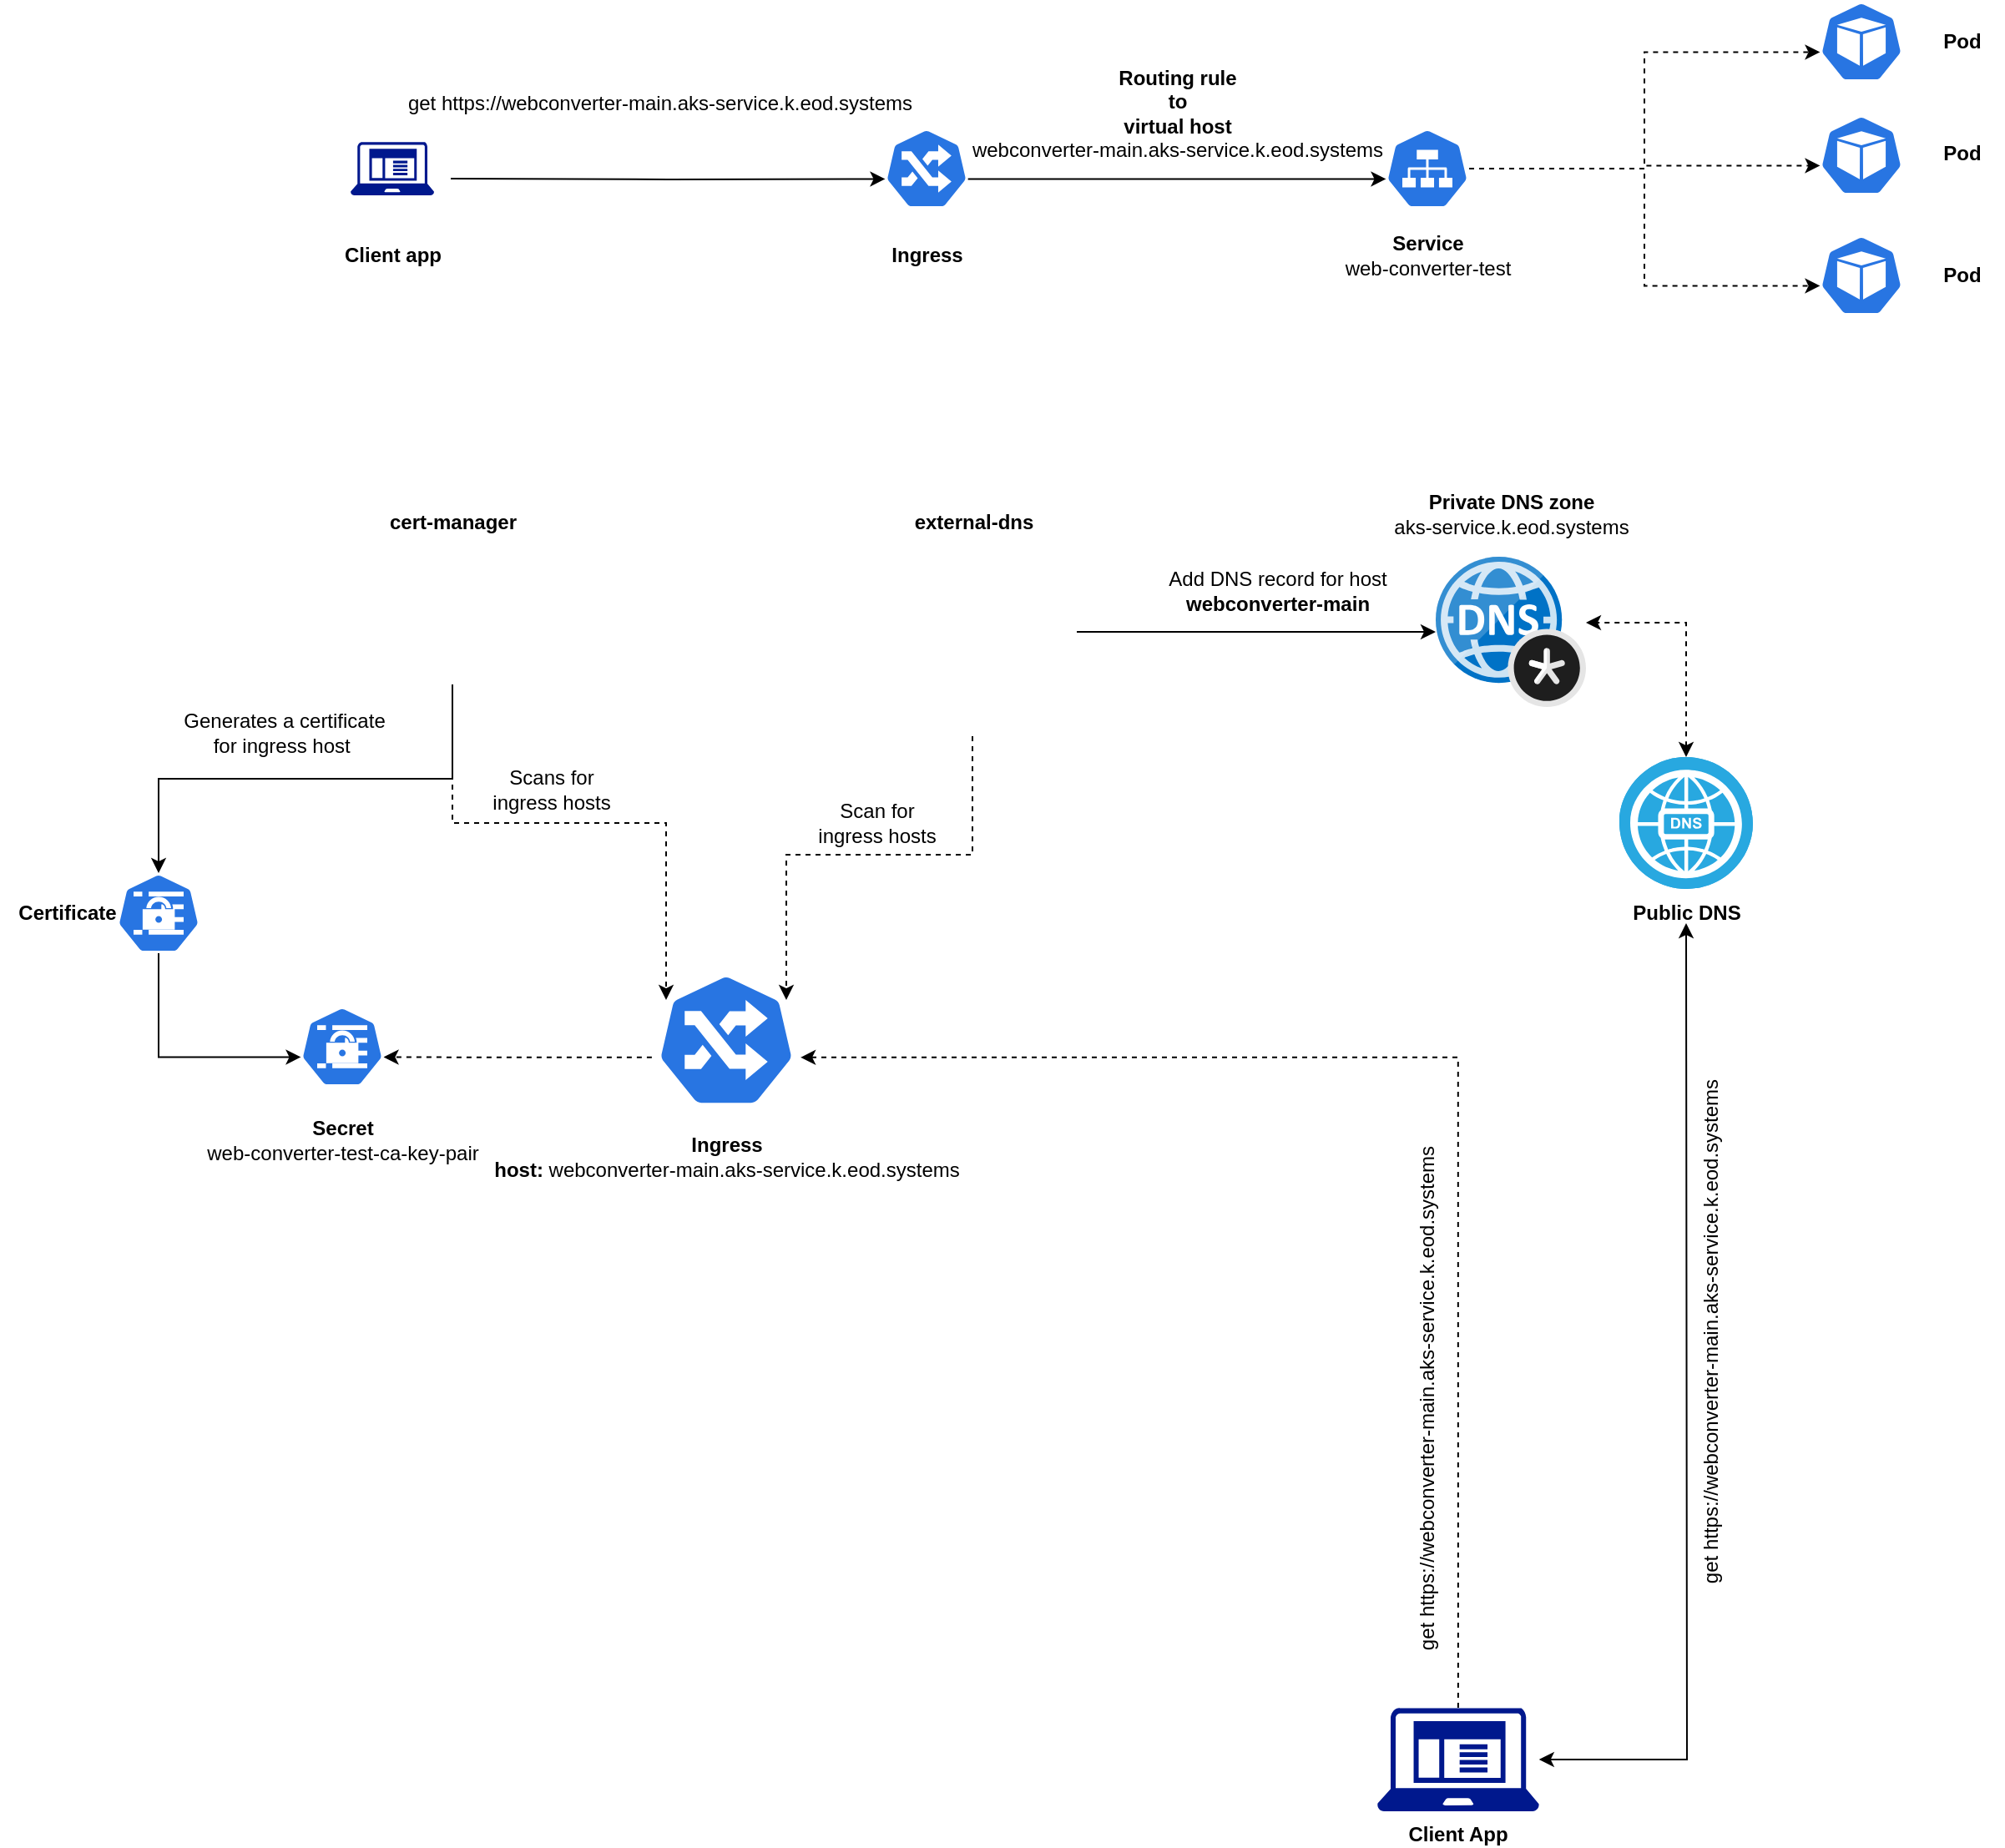 <mxfile version="20.4.0" type="github">
  <diagram name="Page-1" id="c37626ed-c26b-45fb-9056-f9ebc6bb27b6">
    <mxGraphModel dx="2700" dy="944" grid="1" gridSize="10" guides="1" tooltips="1" connect="1" arrows="1" fold="1" page="1" pageScale="1" pageWidth="1100" pageHeight="850" background="none" math="0" shadow="0">
      <root>
        <mxCell id="0" />
        <mxCell id="1" parent="0" />
        <mxCell id="eb7Oq8lSXdmzX0vG2ROj-12" style="edgeStyle=orthogonalEdgeStyle;rounded=0;orthogonalLoop=1;jettySize=auto;html=1;exitX=0.995;exitY=0.63;exitDx=0;exitDy=0;exitPerimeter=0;entryX=0.005;entryY=0.63;entryDx=0;entryDy=0;entryPerimeter=0;" edge="1" parent="1" source="eb7Oq8lSXdmzX0vG2ROj-2" target="eb7Oq8lSXdmzX0vG2ROj-3">
          <mxGeometry relative="1" as="geometry" />
        </mxCell>
        <mxCell id="eb7Oq8lSXdmzX0vG2ROj-2" value="" style="sketch=0;html=1;dashed=0;whitespace=wrap;fillColor=#2875E2;strokeColor=#ffffff;points=[[0.005,0.63,0],[0.1,0.2,0],[0.9,0.2,0],[0.5,0,0],[0.995,0.63,0],[0.72,0.99,0],[0.5,1,0],[0.28,0.99,0]];shape=mxgraph.kubernetes.icon;prIcon=ing" vertex="1" parent="1">
          <mxGeometry x="380" y="124" width="50" height="48" as="geometry" />
        </mxCell>
        <mxCell id="eb7Oq8lSXdmzX0vG2ROj-13" style="edgeStyle=orthogonalEdgeStyle;rounded=0;orthogonalLoop=1;jettySize=auto;html=1;entryX=0.005;entryY=0.63;entryDx=0;entryDy=0;entryPerimeter=0;dashed=1;" edge="1" parent="1" source="eb7Oq8lSXdmzX0vG2ROj-3" target="eb7Oq8lSXdmzX0vG2ROj-8">
          <mxGeometry relative="1" as="geometry" />
        </mxCell>
        <mxCell id="eb7Oq8lSXdmzX0vG2ROj-14" style="edgeStyle=orthogonalEdgeStyle;rounded=0;orthogonalLoop=1;jettySize=auto;html=1;dashed=1;entryX=0.005;entryY=0.63;entryDx=0;entryDy=0;entryPerimeter=0;" edge="1" parent="1" source="eb7Oq8lSXdmzX0vG2ROj-3" target="eb7Oq8lSXdmzX0vG2ROj-10">
          <mxGeometry relative="1" as="geometry">
            <mxPoint x="670" y="141" as="targetPoint" />
          </mxGeometry>
        </mxCell>
        <mxCell id="eb7Oq8lSXdmzX0vG2ROj-15" style="edgeStyle=orthogonalEdgeStyle;rounded=0;orthogonalLoop=1;jettySize=auto;html=1;entryX=0.005;entryY=0.63;entryDx=0;entryDy=0;entryPerimeter=0;dashed=1;" edge="1" parent="1" source="eb7Oq8lSXdmzX0vG2ROj-3" target="eb7Oq8lSXdmzX0vG2ROj-11">
          <mxGeometry relative="1" as="geometry" />
        </mxCell>
        <mxCell id="eb7Oq8lSXdmzX0vG2ROj-3" value="" style="sketch=0;html=1;dashed=0;whitespace=wrap;fillColor=#2875E2;strokeColor=#ffffff;points=[[0.005,0.63,0],[0.1,0.2,0],[0.9,0.2,0],[0.5,0,0],[0.995,0.63,0],[0.72,0.99,0],[0.5,1,0],[0.28,0.99,0]];shape=mxgraph.kubernetes.icon;prIcon=svc" vertex="1" parent="1">
          <mxGeometry x="680" y="124" width="50" height="48" as="geometry" />
        </mxCell>
        <mxCell id="eb7Oq8lSXdmzX0vG2ROj-17" style="edgeStyle=orthogonalEdgeStyle;rounded=0;orthogonalLoop=1;jettySize=auto;html=1;entryX=0.005;entryY=0.63;entryDx=0;entryDy=0;entryPerimeter=0;" edge="1" parent="1" target="eb7Oq8lSXdmzX0vG2ROj-2">
          <mxGeometry relative="1" as="geometry">
            <mxPoint x="120" y="154" as="sourcePoint" />
          </mxGeometry>
        </mxCell>
        <mxCell id="eb7Oq8lSXdmzX0vG2ROj-6" value="" style="sketch=0;aspect=fixed;pointerEvents=1;shadow=0;dashed=0;html=1;strokeColor=none;labelPosition=center;verticalLabelPosition=bottom;verticalAlign=top;align=center;fillColor=#00188D;shape=mxgraph.mscae.enterprise.client_application" vertex="1" parent="1">
          <mxGeometry x="60" y="132" width="50" height="32" as="geometry" />
        </mxCell>
        <mxCell id="eb7Oq8lSXdmzX0vG2ROj-8" value="" style="sketch=0;html=1;dashed=0;whitespace=wrap;fillColor=#2875E2;strokeColor=#ffffff;points=[[0.005,0.63,0],[0.1,0.2,0],[0.9,0.2,0],[0.5,0,0],[0.995,0.63,0],[0.72,0.99,0],[0.5,1,0],[0.28,0.99,0]];shape=mxgraph.kubernetes.icon;prIcon=pod" vertex="1" parent="1">
          <mxGeometry x="940" y="48" width="50" height="48" as="geometry" />
        </mxCell>
        <mxCell id="eb7Oq8lSXdmzX0vG2ROj-10" value="" style="sketch=0;html=1;dashed=0;whitespace=wrap;fillColor=#2875E2;strokeColor=#ffffff;points=[[0.005,0.63,0],[0.1,0.2,0],[0.9,0.2,0],[0.5,0,0],[0.995,0.63,0],[0.72,0.99,0],[0.5,1,0],[0.28,0.99,0]];shape=mxgraph.kubernetes.icon;prIcon=pod" vertex="1" parent="1">
          <mxGeometry x="940" y="116" width="50" height="48" as="geometry" />
        </mxCell>
        <mxCell id="eb7Oq8lSXdmzX0vG2ROj-11" value="" style="sketch=0;html=1;dashed=0;whitespace=wrap;fillColor=#2875E2;strokeColor=#ffffff;points=[[0.005,0.63,0],[0.1,0.2,0],[0.9,0.2,0],[0.5,0,0],[0.995,0.63,0],[0.72,0.99,0],[0.5,1,0],[0.28,0.99,0]];shape=mxgraph.kubernetes.icon;prIcon=pod" vertex="1" parent="1">
          <mxGeometry x="940" y="188" width="50" height="48" as="geometry" />
        </mxCell>
        <mxCell id="eb7Oq8lSXdmzX0vG2ROj-18" value="&lt;span style=&quot;font-weight: normal;&quot;&gt;get https://webconverter-main.aks-service.k.eod.systems&lt;/span&gt;" style="text;html=1;align=center;verticalAlign=middle;resizable=0;points=[];autosize=1;strokeColor=none;fillColor=none;fontStyle=1" vertex="1" parent="1">
          <mxGeometry x="80" y="94" width="330" height="30" as="geometry" />
        </mxCell>
        <mxCell id="eb7Oq8lSXdmzX0vG2ROj-19" value="&lt;b&gt;Routing rule&lt;br&gt;to&lt;br&gt;virtual host&lt;br&gt;&lt;/b&gt;webconverter-main.aks-service.k.eod.systems&lt;b&gt;&lt;br&gt;&lt;/b&gt;" style="text;html=1;align=center;verticalAlign=middle;resizable=0;points=[];autosize=1;strokeColor=none;fillColor=none;" vertex="1" parent="1">
          <mxGeometry x="420" y="80" width="270" height="70" as="geometry" />
        </mxCell>
        <mxCell id="eb7Oq8lSXdmzX0vG2ROj-20" value="&lt;b&gt;Service&lt;/b&gt;&lt;br&gt;web-converter-test" style="text;html=1;align=center;verticalAlign=middle;resizable=0;points=[];autosize=1;strokeColor=none;fillColor=none;" vertex="1" parent="1">
          <mxGeometry x="645" y="180" width="120" height="40" as="geometry" />
        </mxCell>
        <mxCell id="eb7Oq8lSXdmzX0vG2ROj-21" value="&lt;b&gt;Ingress&lt;/b&gt;" style="text;html=1;align=center;verticalAlign=middle;resizable=0;points=[];autosize=1;strokeColor=none;fillColor=none;" vertex="1" parent="1">
          <mxGeometry x="370" y="185" width="70" height="30" as="geometry" />
        </mxCell>
        <mxCell id="eb7Oq8lSXdmzX0vG2ROj-22" value="&lt;b&gt;Pod&lt;/b&gt;" style="text;html=1;align=center;verticalAlign=middle;resizable=0;points=[];autosize=1;strokeColor=none;fillColor=none;" vertex="1" parent="1">
          <mxGeometry x="1000" y="57" width="50" height="30" as="geometry" />
        </mxCell>
        <mxCell id="eb7Oq8lSXdmzX0vG2ROj-23" value="&lt;b&gt;Pod&lt;/b&gt;" style="text;html=1;align=center;verticalAlign=middle;resizable=0;points=[];autosize=1;strokeColor=none;fillColor=none;" vertex="1" parent="1">
          <mxGeometry x="1000" y="124" width="50" height="30" as="geometry" />
        </mxCell>
        <mxCell id="eb7Oq8lSXdmzX0vG2ROj-24" value="&lt;b&gt;Pod&lt;/b&gt;" style="text;html=1;align=center;verticalAlign=middle;resizable=0;points=[];autosize=1;strokeColor=none;fillColor=none;" vertex="1" parent="1">
          <mxGeometry x="1000" y="197" width="50" height="30" as="geometry" />
        </mxCell>
        <mxCell id="eb7Oq8lSXdmzX0vG2ROj-25" value="&lt;b&gt;Client app&lt;/b&gt;" style="text;html=1;align=center;verticalAlign=middle;resizable=0;points=[];autosize=1;strokeColor=none;fillColor=none;" vertex="1" parent="1">
          <mxGeometry x="45" y="185" width="80" height="30" as="geometry" />
        </mxCell>
        <mxCell id="eb7Oq8lSXdmzX0vG2ROj-44" style="edgeStyle=orthogonalEdgeStyle;rounded=0;orthogonalLoop=1;jettySize=auto;html=1;exitX=0.005;exitY=0.63;exitDx=0;exitDy=0;exitPerimeter=0;entryX=0.995;entryY=0.63;entryDx=0;entryDy=0;entryPerimeter=0;dashed=1;" edge="1" parent="1" source="eb7Oq8lSXdmzX0vG2ROj-26" target="eb7Oq8lSXdmzX0vG2ROj-42">
          <mxGeometry relative="1" as="geometry" />
        </mxCell>
        <mxCell id="eb7Oq8lSXdmzX0vG2ROj-26" value="" style="sketch=0;html=1;dashed=0;whitespace=wrap;fillColor=#2875E2;strokeColor=#ffffff;points=[[0.005,0.63,0],[0.1,0.2,0],[0.9,0.2,0],[0.5,0,0],[0.995,0.63,0],[0.72,0.99,0],[0.5,1,0],[0.28,0.99,0]];shape=mxgraph.kubernetes.icon;prIcon=ing" vertex="1" parent="1">
          <mxGeometry x="240" y="630" width="90" height="80" as="geometry" />
        </mxCell>
        <mxCell id="eb7Oq8lSXdmzX0vG2ROj-32" style="edgeStyle=orthogonalEdgeStyle;rounded=0;orthogonalLoop=1;jettySize=auto;html=1;" edge="1" parent="1" source="eb7Oq8lSXdmzX0vG2ROj-27" target="eb7Oq8lSXdmzX0vG2ROj-62">
          <mxGeometry relative="1" as="geometry">
            <mxPoint x="700" y="426.471" as="targetPoint" />
          </mxGeometry>
        </mxCell>
        <mxCell id="eb7Oq8lSXdmzX0vG2ROj-36" style="edgeStyle=orthogonalEdgeStyle;rounded=0;orthogonalLoop=1;jettySize=auto;html=1;exitX=0.5;exitY=1;exitDx=0;exitDy=0;dashed=1;entryX=0.9;entryY=0.2;entryDx=0;entryDy=0;entryPerimeter=0;" edge="1" parent="1" source="eb7Oq8lSXdmzX0vG2ROj-27" target="eb7Oq8lSXdmzX0vG2ROj-26">
          <mxGeometry relative="1" as="geometry" />
        </mxCell>
        <mxCell id="eb7Oq8lSXdmzX0vG2ROj-27" value="" style="shape=image;verticalLabelPosition=bottom;labelBackgroundColor=default;verticalAlign=top;aspect=fixed;imageAspect=0;image=https://raw.githubusercontent.com/kubernetes-sigs/external-dns/master/docs/img/external-dns.png;" vertex="1" parent="1">
          <mxGeometry x="370" y="363" width="125" height="125" as="geometry" />
        </mxCell>
        <mxCell id="eb7Oq8lSXdmzX0vG2ROj-35" style="edgeStyle=orthogonalEdgeStyle;rounded=0;orthogonalLoop=1;jettySize=auto;html=1;exitX=0.5;exitY=1;exitDx=0;exitDy=0;entryX=0.1;entryY=0.2;entryDx=0;entryDy=0;entryPerimeter=0;dashed=1;" edge="1" parent="1" source="eb7Oq8lSXdmzX0vG2ROj-28" target="eb7Oq8lSXdmzX0vG2ROj-26">
          <mxGeometry relative="1" as="geometry">
            <Array as="points">
              <mxPoint x="121" y="540" />
              <mxPoint x="249" y="540" />
            </Array>
          </mxGeometry>
        </mxCell>
        <mxCell id="eb7Oq8lSXdmzX0vG2ROj-50" style="edgeStyle=orthogonalEdgeStyle;rounded=0;orthogonalLoop=1;jettySize=auto;html=1;exitX=0.5;exitY=1;exitDx=0;exitDy=0;entryX=0.5;entryY=0;entryDx=0;entryDy=0;entryPerimeter=0;" edge="1" parent="1" source="eb7Oq8lSXdmzX0vG2ROj-28" target="eb7Oq8lSXdmzX0vG2ROj-49">
          <mxGeometry relative="1" as="geometry" />
        </mxCell>
        <mxCell id="eb7Oq8lSXdmzX0vG2ROj-28" value="" style="shape=image;verticalLabelPosition=bottom;labelBackgroundColor=default;verticalAlign=top;aspect=fixed;imageAspect=0;image=https://cert-manager.io/images/cert-manager-logo-icon.svg;" vertex="1" parent="1">
          <mxGeometry x="80" y="375" width="82" height="82" as="geometry" />
        </mxCell>
        <mxCell id="eb7Oq8lSXdmzX0vG2ROj-37" value="&lt;b&gt;cert-manager&lt;/b&gt;" style="text;html=1;align=center;verticalAlign=middle;resizable=0;points=[];autosize=1;strokeColor=none;fillColor=none;" vertex="1" parent="1">
          <mxGeometry x="71" y="345" width="100" height="30" as="geometry" />
        </mxCell>
        <mxCell id="eb7Oq8lSXdmzX0vG2ROj-38" value="&lt;b&gt;external-dns&lt;/b&gt;" style="text;html=1;align=center;verticalAlign=middle;resizable=0;points=[];autosize=1;strokeColor=none;fillColor=none;" vertex="1" parent="1">
          <mxGeometry x="387.5" y="345" width="90" height="30" as="geometry" />
        </mxCell>
        <mxCell id="eb7Oq8lSXdmzX0vG2ROj-39" value="&lt;b&gt;Private DNS zone&lt;br&gt;&lt;/b&gt;aks-service.k.eod.systems&lt;b&gt;&lt;br&gt;&lt;/b&gt;" style="text;html=1;align=center;verticalAlign=middle;resizable=0;points=[];autosize=1;strokeColor=none;fillColor=none;" vertex="1" parent="1">
          <mxGeometry x="675" y="335" width="160" height="40" as="geometry" />
        </mxCell>
        <mxCell id="eb7Oq8lSXdmzX0vG2ROj-41" value="&lt;b&gt;Ingress&lt;br&gt;host:&amp;nbsp;&lt;/b&gt;webconverter-main.aks-service.k.eod.systems" style="text;html=1;align=center;verticalAlign=middle;resizable=0;points=[];autosize=1;strokeColor=none;fillColor=none;" vertex="1" parent="1">
          <mxGeometry x="135" y="720" width="300" height="40" as="geometry" />
        </mxCell>
        <mxCell id="eb7Oq8lSXdmzX0vG2ROj-42" value="" style="sketch=0;html=1;dashed=0;whitespace=wrap;fillColor=#2875E2;strokeColor=#ffffff;points=[[0.005,0.63,0],[0.1,0.2,0],[0.9,0.2,0],[0.5,0,0],[0.995,0.63,0],[0.72,0.99,0],[0.5,1,0],[0.28,0.99,0]];shape=mxgraph.kubernetes.icon;prIcon=secret" vertex="1" parent="1">
          <mxGeometry x="30" y="650" width="50" height="48" as="geometry" />
        </mxCell>
        <mxCell id="eb7Oq8lSXdmzX0vG2ROj-46" value="Scans for&lt;br&gt;ingress hosts" style="text;html=1;align=center;verticalAlign=middle;resizable=0;points=[];autosize=1;strokeColor=none;fillColor=none;" vertex="1" parent="1">
          <mxGeometry x="135" y="500" width="90" height="40" as="geometry" />
        </mxCell>
        <mxCell id="eb7Oq8lSXdmzX0vG2ROj-47" value="Generates a certificate &lt;br&gt;for ingress host&amp;nbsp;" style="text;html=1;align=center;verticalAlign=middle;resizable=0;points=[];autosize=1;strokeColor=none;fillColor=none;" vertex="1" parent="1">
          <mxGeometry x="-50" y="466" width="140" height="40" as="geometry" />
        </mxCell>
        <mxCell id="eb7Oq8lSXdmzX0vG2ROj-51" style="edgeStyle=orthogonalEdgeStyle;rounded=0;orthogonalLoop=1;jettySize=auto;html=1;exitX=0.5;exitY=1;exitDx=0;exitDy=0;exitPerimeter=0;entryX=0.005;entryY=0.63;entryDx=0;entryDy=0;entryPerimeter=0;" edge="1" parent="1" source="eb7Oq8lSXdmzX0vG2ROj-49" target="eb7Oq8lSXdmzX0vG2ROj-42">
          <mxGeometry relative="1" as="geometry" />
        </mxCell>
        <mxCell id="eb7Oq8lSXdmzX0vG2ROj-49" value="" style="sketch=0;html=1;dashed=0;whitespace=wrap;fillColor=#2875E2;strokeColor=#ffffff;points=[[0.005,0.63,0],[0.1,0.2,0],[0.9,0.2,0],[0.5,0,0],[0.995,0.63,0],[0.72,0.99,0],[0.5,1,0],[0.28,0.99,0]];shape=mxgraph.kubernetes.icon;prIcon=secret" vertex="1" parent="1">
          <mxGeometry x="-80" y="570" width="50" height="48" as="geometry" />
        </mxCell>
        <mxCell id="eb7Oq8lSXdmzX0vG2ROj-52" value="&lt;b&gt;Secret&lt;/b&gt;&lt;br&gt;web-converter-test-ca-key-pair" style="text;html=1;align=center;verticalAlign=middle;resizable=0;points=[];autosize=1;strokeColor=none;fillColor=none;" vertex="1" parent="1">
          <mxGeometry x="-40" y="710" width="190" height="40" as="geometry" />
        </mxCell>
        <mxCell id="eb7Oq8lSXdmzX0vG2ROj-53" value="&lt;b&gt;Certificate&lt;/b&gt;" style="text;html=1;align=center;verticalAlign=middle;resizable=0;points=[];autosize=1;strokeColor=none;fillColor=none;" vertex="1" parent="1">
          <mxGeometry x="-150" y="579" width="80" height="30" as="geometry" />
        </mxCell>
        <mxCell id="eb7Oq8lSXdmzX0vG2ROj-54" value="Scan for &lt;br&gt;ingress hosts" style="text;html=1;align=center;verticalAlign=middle;resizable=0;points=[];autosize=1;strokeColor=none;fillColor=none;" vertex="1" parent="1">
          <mxGeometry x="330" y="520" width="90" height="40" as="geometry" />
        </mxCell>
        <mxCell id="eb7Oq8lSXdmzX0vG2ROj-55" value="Add DNS record for host&lt;br&gt;&lt;b&gt;webconverter-main&lt;/b&gt;" style="text;html=1;align=center;verticalAlign=middle;resizable=0;points=[];autosize=1;strokeColor=none;fillColor=none;" vertex="1" parent="1">
          <mxGeometry x="540" y="380.5" width="150" height="40" as="geometry" />
        </mxCell>
        <mxCell id="eb7Oq8lSXdmzX0vG2ROj-64" style="edgeStyle=orthogonalEdgeStyle;rounded=0;orthogonalLoop=1;jettySize=auto;html=1;startArrow=classic;startFill=1;" edge="1" parent="1" source="eb7Oq8lSXdmzX0vG2ROj-58">
          <mxGeometry relative="1" as="geometry">
            <mxPoint x="860" y="600.0" as="targetPoint" />
          </mxGeometry>
        </mxCell>
        <mxCell id="eb7Oq8lSXdmzX0vG2ROj-66" style="edgeStyle=orthogonalEdgeStyle;rounded=0;orthogonalLoop=1;jettySize=auto;html=1;exitX=0.5;exitY=0;exitDx=0;exitDy=0;exitPerimeter=0;entryX=0.995;entryY=0.63;entryDx=0;entryDy=0;entryPerimeter=0;dashed=1;" edge="1" parent="1" source="eb7Oq8lSXdmzX0vG2ROj-58" target="eb7Oq8lSXdmzX0vG2ROj-26">
          <mxGeometry relative="1" as="geometry" />
        </mxCell>
        <mxCell id="eb7Oq8lSXdmzX0vG2ROj-58" value="&lt;b&gt;Client App&lt;/b&gt;" style="sketch=0;aspect=fixed;pointerEvents=1;shadow=0;dashed=0;html=1;strokeColor=none;labelPosition=center;verticalLabelPosition=bottom;verticalAlign=top;align=center;fillColor=#00188D;shape=mxgraph.mscae.enterprise.client_application" vertex="1" parent="1">
          <mxGeometry x="675.0" y="1070" width="96.88" height="62" as="geometry" />
        </mxCell>
        <mxCell id="eb7Oq8lSXdmzX0vG2ROj-61" value="&lt;span style=&quot;font-weight: normal;&quot;&gt;get https://webconverter-main.aks-service.k.eod.systems&lt;/span&gt;" style="text;html=1;align=center;verticalAlign=middle;resizable=0;points=[];autosize=1;strokeColor=none;fillColor=none;fontStyle=1;rotation=-90;" vertex="1" parent="1">
          <mxGeometry x="710" y="830" width="330" height="30" as="geometry" />
        </mxCell>
        <mxCell id="eb7Oq8lSXdmzX0vG2ROj-62" value="" style="sketch=0;aspect=fixed;html=1;points=[];align=center;image;fontSize=12;image=img/lib/mscae/DNS_Private_Zones.svg;" vertex="1" parent="1">
          <mxGeometry x="710" y="380.5" width="90" height="90" as="geometry" />
        </mxCell>
        <mxCell id="eb7Oq8lSXdmzX0vG2ROj-65" style="edgeStyle=orthogonalEdgeStyle;rounded=0;orthogonalLoop=1;jettySize=auto;html=1;exitX=0.5;exitY=0;exitDx=0;exitDy=0;exitPerimeter=0;dashed=1;startArrow=classic;startFill=1;" edge="1" parent="1" source="eb7Oq8lSXdmzX0vG2ROj-63">
          <mxGeometry relative="1" as="geometry">
            <mxPoint x="800" y="420" as="targetPoint" />
            <Array as="points">
              <mxPoint x="860" y="420" />
              <mxPoint x="800" y="420" />
            </Array>
          </mxGeometry>
        </mxCell>
        <mxCell id="eb7Oq8lSXdmzX0vG2ROj-63" value="&lt;b&gt;Public DNS&lt;/b&gt;" style="fillColor=#28A8E0;verticalLabelPosition=bottom;sketch=0;html=1;strokeColor=#ffffff;verticalAlign=top;align=center;points=[[0.145,0.145,0],[0.5,0,0],[0.855,0.145,0],[1,0.5,0],[0.855,0.855,0],[0.5,1,0],[0.145,0.855,0],[0,0.5,0]];pointerEvents=1;shape=mxgraph.cisco_safe.compositeIcon;bgIcon=ellipse;resIcon=mxgraph.cisco_safe.capability.dns;" vertex="1" parent="1">
          <mxGeometry x="820" y="500.5" width="80" height="79" as="geometry" />
        </mxCell>
        <mxCell id="eb7Oq8lSXdmzX0vG2ROj-67" value="&lt;span style=&quot;font-weight: normal;&quot;&gt;get https://webconverter-main.aks-service.k.eod.systems&lt;/span&gt;" style="text;html=1;align=center;verticalAlign=middle;resizable=0;points=[];autosize=1;strokeColor=none;fillColor=none;fontStyle=1;rotation=-90;" vertex="1" parent="1">
          <mxGeometry x="540" y="870" width="330" height="30" as="geometry" />
        </mxCell>
      </root>
    </mxGraphModel>
  </diagram>
</mxfile>
